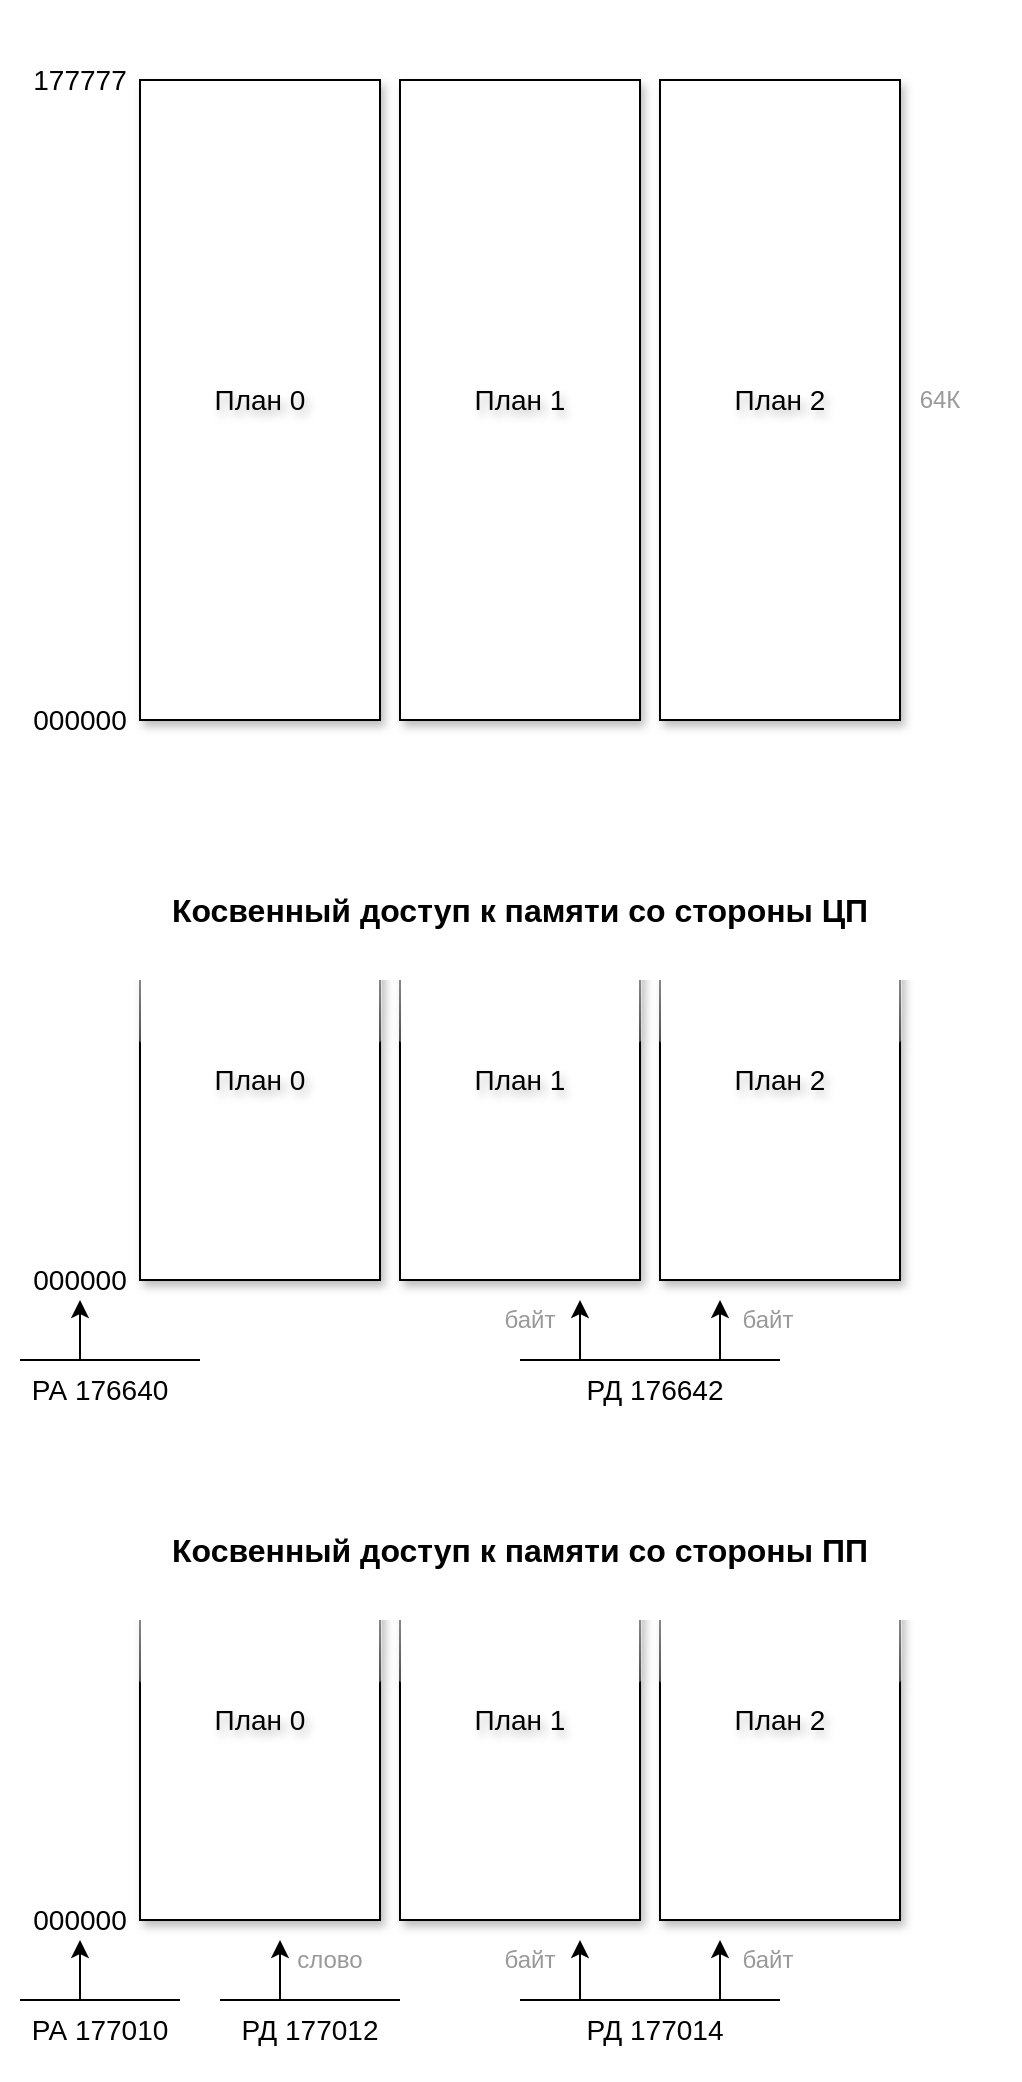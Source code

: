 <mxfile version="24.7.8">
  <diagram name="Страница — 1" id="RX_mcGrhf_GAbJcaTPI9">
    <mxGraphModel dx="851" dy="814" grid="1" gridSize="10" guides="1" tooltips="1" connect="1" arrows="1" fold="1" page="1" pageScale="1" pageWidth="827" pageHeight="1169" math="0" shadow="0">
      <root>
        <mxCell id="0" />
        <mxCell id="1" parent="0" />
        <mxCell id="lrFD3jHJQZdfhSIiQudL-55" value="" style="rounded=0;whiteSpace=wrap;html=1;strokeColor=none;" vertex="1" parent="1">
          <mxGeometry x="10" y="790" width="510" height="290" as="geometry" />
        </mxCell>
        <mxCell id="lrFD3jHJQZdfhSIiQudL-54" value="" style="rounded=0;whiteSpace=wrap;html=1;strokeColor=none;" vertex="1" parent="1">
          <mxGeometry x="10" y="470" width="510" height="290" as="geometry" />
        </mxCell>
        <mxCell id="lrFD3jHJQZdfhSIiQudL-53" value="" style="rounded=0;whiteSpace=wrap;html=1;strokeColor=none;" vertex="1" parent="1">
          <mxGeometry x="10" y="40" width="500" height="400" as="geometry" />
        </mxCell>
        <mxCell id="lrFD3jHJQZdfhSIiQudL-1" value="" style="rounded=0;whiteSpace=wrap;html=1;glass=0;shadow=1;textShadow=0;" vertex="1" parent="1">
          <mxGeometry x="80" y="80" width="120" height="320" as="geometry" />
        </mxCell>
        <mxCell id="lrFD3jHJQZdfhSIiQudL-2" value="000000" style="text;html=1;align=center;verticalAlign=middle;whiteSpace=wrap;rounded=0;fontSize=14;" vertex="1" parent="1">
          <mxGeometry x="20" y="380" width="60" height="40" as="geometry" />
        </mxCell>
        <mxCell id="lrFD3jHJQZdfhSIiQudL-3" value="177777" style="text;html=1;align=center;verticalAlign=middle;whiteSpace=wrap;rounded=0;fontSize=14;" vertex="1" parent="1">
          <mxGeometry x="20" y="60" width="60" height="40" as="geometry" />
        </mxCell>
        <mxCell id="lrFD3jHJQZdfhSIiQudL-4" value="План 0" style="text;html=1;align=center;verticalAlign=middle;whiteSpace=wrap;rounded=0;fontSize=14;textShadow=1;" vertex="1" parent="1">
          <mxGeometry x="90" y="90" width="100" height="300" as="geometry" />
        </mxCell>
        <mxCell id="lrFD3jHJQZdfhSIiQudL-5" value="" style="rounded=0;whiteSpace=wrap;html=1;glass=0;shadow=1;textShadow=0;" vertex="1" parent="1">
          <mxGeometry x="210" y="80" width="120" height="320" as="geometry" />
        </mxCell>
        <mxCell id="lrFD3jHJQZdfhSIiQudL-6" value="План 1" style="text;html=1;align=center;verticalAlign=middle;whiteSpace=wrap;rounded=0;fontSize=14;textShadow=1;" vertex="1" parent="1">
          <mxGeometry x="220" y="90" width="100" height="300" as="geometry" />
        </mxCell>
        <mxCell id="lrFD3jHJQZdfhSIiQudL-7" value="" style="rounded=0;whiteSpace=wrap;html=1;glass=0;shadow=1;textShadow=0;" vertex="1" parent="1">
          <mxGeometry x="340" y="80" width="120" height="320" as="geometry" />
        </mxCell>
        <mxCell id="lrFD3jHJQZdfhSIiQudL-8" value="План 2" style="text;html=1;align=center;verticalAlign=middle;whiteSpace=wrap;rounded=0;fontSize=14;textShadow=1;" vertex="1" parent="1">
          <mxGeometry x="350" y="90" width="100" height="300" as="geometry" />
        </mxCell>
        <mxCell id="lrFD3jHJQZdfhSIiQudL-10" value="План 0" style="text;html=1;align=center;verticalAlign=middle;whiteSpace=wrap;rounded=0;fontSize=14;textShadow=1;" vertex="1" parent="1">
          <mxGeometry x="90" y="430" width="100" height="300" as="geometry" />
        </mxCell>
        <mxCell id="lrFD3jHJQZdfhSIiQudL-11" value="" style="rounded=0;whiteSpace=wrap;html=1;glass=1;shadow=1;textShadow=0;" vertex="1" parent="1">
          <mxGeometry x="80" y="480" width="120" height="200" as="geometry" />
        </mxCell>
        <mxCell id="lrFD3jHJQZdfhSIiQudL-12" value="" style="rounded=0;whiteSpace=wrap;html=1;glass=1;shadow=1;textShadow=0;" vertex="1" parent="1">
          <mxGeometry x="210" y="480" width="120" height="200" as="geometry" />
        </mxCell>
        <mxCell id="lrFD3jHJQZdfhSIiQudL-13" value="План 1" style="text;html=1;align=center;verticalAlign=middle;whiteSpace=wrap;rounded=0;fontSize=14;textShadow=1;" vertex="1" parent="1">
          <mxGeometry x="220" y="490" width="100" height="180" as="geometry" />
        </mxCell>
        <mxCell id="lrFD3jHJQZdfhSIiQudL-14" value="" style="rounded=0;whiteSpace=wrap;html=1;glass=1;shadow=1;textShadow=0;" vertex="1" parent="1">
          <mxGeometry x="340" y="480" width="120" height="200" as="geometry" />
        </mxCell>
        <mxCell id="lrFD3jHJQZdfhSIiQudL-15" value="План 2" style="text;html=1;align=center;verticalAlign=middle;whiteSpace=wrap;rounded=0;fontSize=14;textShadow=1;" vertex="1" parent="1">
          <mxGeometry x="350" y="490" width="100" height="180" as="geometry" />
        </mxCell>
        <mxCell id="lrFD3jHJQZdfhSIiQudL-16" value="План 0" style="text;html=1;align=center;verticalAlign=middle;whiteSpace=wrap;rounded=0;fontSize=14;textShadow=1;" vertex="1" parent="1">
          <mxGeometry x="90" y="490" width="100" height="180" as="geometry" />
        </mxCell>
        <mxCell id="lrFD3jHJQZdfhSIiQudL-17" value="000000" style="text;html=1;align=center;verticalAlign=middle;whiteSpace=wrap;rounded=0;fontSize=14;" vertex="1" parent="1">
          <mxGeometry x="20" y="670" width="60" height="20" as="geometry" />
        </mxCell>
        <mxCell id="lrFD3jHJQZdfhSIiQudL-18" value="" style="line;strokeWidth=1;html=1;" vertex="1" parent="1">
          <mxGeometry x="20" y="710" width="90" height="20" as="geometry" />
        </mxCell>
        <mxCell id="lrFD3jHJQZdfhSIiQudL-19" value="" style="endArrow=classic;html=1;rounded=0;entryX=0.5;entryY=1;entryDx=0;entryDy=0;" edge="1" parent="1" target="lrFD3jHJQZdfhSIiQudL-17">
          <mxGeometry width="50" height="50" relative="1" as="geometry">
            <mxPoint x="50" y="720" as="sourcePoint" />
            <mxPoint x="100" y="670" as="targetPoint" />
          </mxGeometry>
        </mxCell>
        <mxCell id="lrFD3jHJQZdfhSIiQudL-20" value="РА 176640" style="text;html=1;align=center;verticalAlign=middle;whiteSpace=wrap;rounded=0;fontSize=14;" vertex="1" parent="1">
          <mxGeometry x="20" y="720" width="80" height="30" as="geometry" />
        </mxCell>
        <mxCell id="lrFD3jHJQZdfhSIiQudL-21" value="" style="endArrow=classic;html=1;rounded=0;entryX=0.5;entryY=1;entryDx=0;entryDy=0;" edge="1" parent="1">
          <mxGeometry width="50" height="50" relative="1" as="geometry">
            <mxPoint x="300" y="720" as="sourcePoint" />
            <mxPoint x="300" y="690" as="targetPoint" />
          </mxGeometry>
        </mxCell>
        <mxCell id="lrFD3jHJQZdfhSIiQudL-22" value="РД 176642" style="text;html=1;align=center;verticalAlign=middle;whiteSpace=wrap;rounded=0;fontSize=14;" vertex="1" parent="1">
          <mxGeometry x="285" y="720" width="105" height="30" as="geometry" />
        </mxCell>
        <mxCell id="lrFD3jHJQZdfhSIiQudL-23" value="" style="line;strokeWidth=1;html=1;" vertex="1" parent="1">
          <mxGeometry x="270" y="710" width="130" height="20" as="geometry" />
        </mxCell>
        <mxCell id="lrFD3jHJQZdfhSIiQudL-24" value="" style="endArrow=classic;html=1;rounded=0;entryX=0.5;entryY=1;entryDx=0;entryDy=0;" edge="1" parent="1">
          <mxGeometry width="50" height="50" relative="1" as="geometry">
            <mxPoint x="370" y="720" as="sourcePoint" />
            <mxPoint x="370" y="690" as="targetPoint" />
          </mxGeometry>
        </mxCell>
        <mxCell id="lrFD3jHJQZdfhSIiQudL-26" value="Косвенный доступ к памяти со стороны ЦП" style="text;html=1;align=center;verticalAlign=middle;whiteSpace=wrap;rounded=0;fontSize=16;fontStyle=1;fillColor=default;" vertex="1" parent="1">
          <mxGeometry x="60" y="460" width="420" height="70" as="geometry" />
        </mxCell>
        <mxCell id="lrFD3jHJQZdfhSIiQudL-27" value="64К" style="text;html=1;align=center;verticalAlign=middle;whiteSpace=wrap;rounded=0;fontSize=12;fontColor=#999999;" vertex="1" parent="1">
          <mxGeometry x="460" y="220" width="40" height="40" as="geometry" />
        </mxCell>
        <mxCell id="lrFD3jHJQZdfhSIiQudL-28" value="байт" style="text;html=1;align=center;verticalAlign=middle;whiteSpace=wrap;rounded=0;fontSize=12;fontColor=#999999;" vertex="1" parent="1">
          <mxGeometry x="374" y="680" width="40" height="40" as="geometry" />
        </mxCell>
        <mxCell id="lrFD3jHJQZdfhSIiQudL-29" value="байт" style="text;html=1;align=center;verticalAlign=middle;whiteSpace=wrap;rounded=0;fontSize=12;fontColor=#999999;" vertex="1" parent="1">
          <mxGeometry x="250" y="680" width="50" height="40" as="geometry" />
        </mxCell>
        <mxCell id="lrFD3jHJQZdfhSIiQudL-30" value="" style="rounded=0;whiteSpace=wrap;html=1;glass=1;shadow=1;textShadow=0;" vertex="1" parent="1">
          <mxGeometry x="80" y="800" width="120" height="200" as="geometry" />
        </mxCell>
        <mxCell id="lrFD3jHJQZdfhSIiQudL-31" value="" style="rounded=0;whiteSpace=wrap;html=1;glass=1;shadow=1;textShadow=0;" vertex="1" parent="1">
          <mxGeometry x="210" y="800" width="120" height="200" as="geometry" />
        </mxCell>
        <mxCell id="lrFD3jHJQZdfhSIiQudL-32" value="План 1" style="text;html=1;align=center;verticalAlign=middle;whiteSpace=wrap;rounded=0;fontSize=14;textShadow=1;" vertex="1" parent="1">
          <mxGeometry x="220" y="810" width="100" height="180" as="geometry" />
        </mxCell>
        <mxCell id="lrFD3jHJQZdfhSIiQudL-33" value="" style="rounded=0;whiteSpace=wrap;html=1;glass=1;shadow=1;textShadow=0;" vertex="1" parent="1">
          <mxGeometry x="340" y="800" width="120" height="200" as="geometry" />
        </mxCell>
        <mxCell id="lrFD3jHJQZdfhSIiQudL-34" value="План 2" style="text;html=1;align=center;verticalAlign=middle;whiteSpace=wrap;rounded=0;fontSize=14;textShadow=1;" vertex="1" parent="1">
          <mxGeometry x="350" y="810" width="100" height="180" as="geometry" />
        </mxCell>
        <mxCell id="lrFD3jHJQZdfhSIiQudL-35" value="План 0" style="text;html=1;align=center;verticalAlign=middle;whiteSpace=wrap;rounded=0;fontSize=14;textShadow=1;" vertex="1" parent="1">
          <mxGeometry x="90" y="810" width="100" height="180" as="geometry" />
        </mxCell>
        <mxCell id="lrFD3jHJQZdfhSIiQudL-36" value="000000" style="text;html=1;align=center;verticalAlign=middle;whiteSpace=wrap;rounded=0;fontSize=14;" vertex="1" parent="1">
          <mxGeometry x="20" y="990" width="60" height="20" as="geometry" />
        </mxCell>
        <mxCell id="lrFD3jHJQZdfhSIiQudL-37" value="" style="line;strokeWidth=1;html=1;" vertex="1" parent="1">
          <mxGeometry x="20" y="1030" width="80" height="20" as="geometry" />
        </mxCell>
        <mxCell id="lrFD3jHJQZdfhSIiQudL-38" value="" style="endArrow=classic;html=1;rounded=0;entryX=0.5;entryY=1;entryDx=0;entryDy=0;" edge="1" target="lrFD3jHJQZdfhSIiQudL-36" parent="1">
          <mxGeometry width="50" height="50" relative="1" as="geometry">
            <mxPoint x="50" y="1040" as="sourcePoint" />
            <mxPoint x="100" y="990" as="targetPoint" />
          </mxGeometry>
        </mxCell>
        <mxCell id="lrFD3jHJQZdfhSIiQudL-39" value="РА 177010" style="text;html=1;align=center;verticalAlign=middle;whiteSpace=wrap;rounded=0;fontSize=14;" vertex="1" parent="1">
          <mxGeometry x="20" y="1040" width="80" height="30" as="geometry" />
        </mxCell>
        <mxCell id="lrFD3jHJQZdfhSIiQudL-40" value="" style="endArrow=classic;html=1;rounded=0;entryX=0.5;entryY=1;entryDx=0;entryDy=0;" edge="1" parent="1">
          <mxGeometry width="50" height="50" relative="1" as="geometry">
            <mxPoint x="300" y="1040" as="sourcePoint" />
            <mxPoint x="300" y="1010" as="targetPoint" />
          </mxGeometry>
        </mxCell>
        <mxCell id="lrFD3jHJQZdfhSIiQudL-41" value="РД 177014" style="text;html=1;align=center;verticalAlign=middle;whiteSpace=wrap;rounded=0;fontSize=14;" vertex="1" parent="1">
          <mxGeometry x="285" y="1040" width="105" height="30" as="geometry" />
        </mxCell>
        <mxCell id="lrFD3jHJQZdfhSIiQudL-42" value="" style="line;strokeWidth=1;html=1;" vertex="1" parent="1">
          <mxGeometry x="270" y="1030" width="130" height="20" as="geometry" />
        </mxCell>
        <mxCell id="lrFD3jHJQZdfhSIiQudL-43" value="" style="endArrow=classic;html=1;rounded=0;entryX=0.5;entryY=1;entryDx=0;entryDy=0;" edge="1" parent="1">
          <mxGeometry width="50" height="50" relative="1" as="geometry">
            <mxPoint x="370" y="1040" as="sourcePoint" />
            <mxPoint x="370" y="1010" as="targetPoint" />
          </mxGeometry>
        </mxCell>
        <mxCell id="lrFD3jHJQZdfhSIiQudL-44" value="Косвенный доступ к памяти со стороны ПП" style="text;html=1;align=center;verticalAlign=middle;whiteSpace=wrap;rounded=0;fontSize=16;fontStyle=1;fillColor=default;" vertex="1" parent="1">
          <mxGeometry x="60" y="780" width="420" height="70" as="geometry" />
        </mxCell>
        <mxCell id="lrFD3jHJQZdfhSIiQudL-45" value="байт" style="text;html=1;align=center;verticalAlign=middle;whiteSpace=wrap;rounded=0;fontSize=12;fontColor=#999999;" vertex="1" parent="1">
          <mxGeometry x="374" y="1000" width="40" height="40" as="geometry" />
        </mxCell>
        <mxCell id="lrFD3jHJQZdfhSIiQudL-46" value="байт" style="text;html=1;align=center;verticalAlign=middle;whiteSpace=wrap;rounded=0;fontSize=12;fontColor=#999999;" vertex="1" parent="1">
          <mxGeometry x="250" y="1000" width="50" height="40" as="geometry" />
        </mxCell>
        <mxCell id="lrFD3jHJQZdfhSIiQudL-47" value="" style="endArrow=classic;html=1;rounded=0;entryX=0.5;entryY=1;entryDx=0;entryDy=0;" edge="1" parent="1">
          <mxGeometry width="50" height="50" relative="1" as="geometry">
            <mxPoint x="150" y="1040" as="sourcePoint" />
            <mxPoint x="150" y="1010" as="targetPoint" />
          </mxGeometry>
        </mxCell>
        <mxCell id="lrFD3jHJQZdfhSIiQudL-48" value="РД 177012" style="text;html=1;align=center;verticalAlign=middle;whiteSpace=wrap;rounded=0;fontSize=14;" vertex="1" parent="1">
          <mxGeometry x="120" y="1040" width="90" height="30" as="geometry" />
        </mxCell>
        <mxCell id="lrFD3jHJQZdfhSIiQudL-49" value="" style="line;strokeWidth=1;html=1;" vertex="1" parent="1">
          <mxGeometry x="120" y="1030" width="90" height="20" as="geometry" />
        </mxCell>
        <mxCell id="lrFD3jHJQZdfhSIiQudL-52" value="слово" style="text;html=1;align=center;verticalAlign=middle;whiteSpace=wrap;rounded=0;fontSize=12;fontColor=#999999;" vertex="1" parent="1">
          <mxGeometry x="150" y="1000" width="50" height="40" as="geometry" />
        </mxCell>
      </root>
    </mxGraphModel>
  </diagram>
</mxfile>
